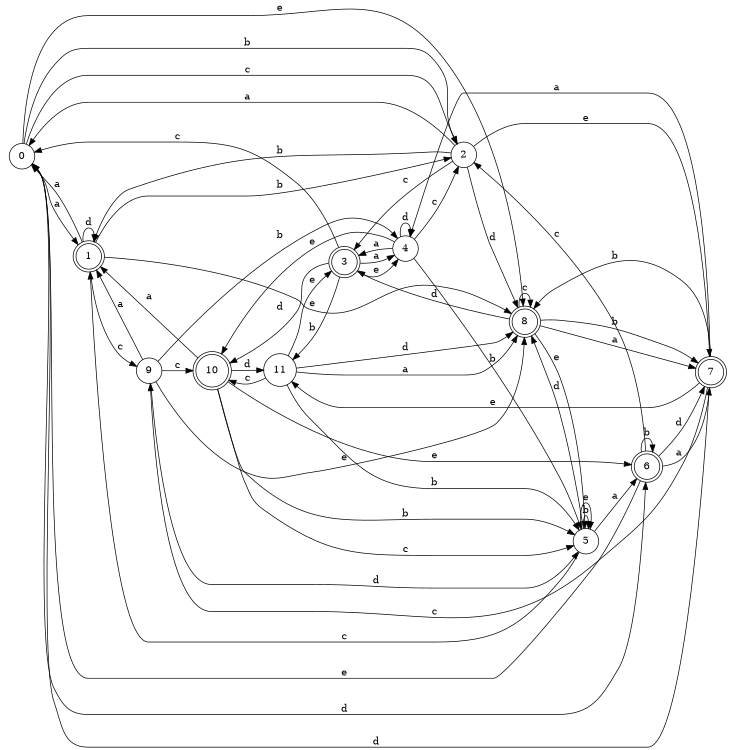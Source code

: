 digraph n10_7 {
__start0 [label="" shape="none"];

rankdir=LR;
size="8,5";

s0 [style="filled", color="black", fillcolor="white" shape="circle", label="0"];
s1 [style="rounded,filled", color="black", fillcolor="white" shape="doublecircle", label="1"];
s2 [style="filled", color="black", fillcolor="white" shape="circle", label="2"];
s3 [style="rounded,filled", color="black", fillcolor="white" shape="doublecircle", label="3"];
s4 [style="filled", color="black", fillcolor="white" shape="circle", label="4"];
s5 [style="filled", color="black", fillcolor="white" shape="circle", label="5"];
s6 [style="rounded,filled", color="black", fillcolor="white" shape="doublecircle", label="6"];
s7 [style="rounded,filled", color="black", fillcolor="white" shape="doublecircle", label="7"];
s8 [style="rounded,filled", color="black", fillcolor="white" shape="doublecircle", label="8"];
s9 [style="filled", color="black", fillcolor="white" shape="circle", label="9"];
s10 [style="rounded,filled", color="black", fillcolor="white" shape="doublecircle", label="10"];
s11 [style="filled", color="black", fillcolor="white" shape="circle", label="11"];
s0 -> s1 [label="a"];
s0 -> s2 [label="b"];
s0 -> s2 [label="c"];
s0 -> s6 [label="d"];
s0 -> s8 [label="e"];
s1 -> s0 [label="a"];
s1 -> s2 [label="b"];
s1 -> s9 [label="c"];
s1 -> s1 [label="d"];
s1 -> s8 [label="e"];
s2 -> s0 [label="a"];
s2 -> s1 [label="b"];
s2 -> s3 [label="c"];
s2 -> s8 [label="d"];
s2 -> s7 [label="e"];
s3 -> s4 [label="a"];
s3 -> s11 [label="b"];
s3 -> s0 [label="c"];
s3 -> s10 [label="d"];
s3 -> s4 [label="e"];
s4 -> s3 [label="a"];
s4 -> s5 [label="b"];
s4 -> s2 [label="c"];
s4 -> s4 [label="d"];
s4 -> s10 [label="e"];
s5 -> s6 [label="a"];
s5 -> s5 [label="b"];
s5 -> s1 [label="c"];
s5 -> s8 [label="d"];
s5 -> s5 [label="e"];
s6 -> s7 [label="a"];
s6 -> s6 [label="b"];
s6 -> s2 [label="c"];
s6 -> s7 [label="d"];
s6 -> s0 [label="e"];
s7 -> s4 [label="a"];
s7 -> s8 [label="b"];
s7 -> s9 [label="c"];
s7 -> s0 [label="d"];
s7 -> s11 [label="e"];
s8 -> s7 [label="a"];
s8 -> s7 [label="b"];
s8 -> s8 [label="c"];
s8 -> s3 [label="d"];
s8 -> s5 [label="e"];
s9 -> s1 [label="a"];
s9 -> s4 [label="b"];
s9 -> s10 [label="c"];
s9 -> s5 [label="d"];
s9 -> s8 [label="e"];
s10 -> s1 [label="a"];
s10 -> s5 [label="b"];
s10 -> s5 [label="c"];
s10 -> s11 [label="d"];
s10 -> s6 [label="e"];
s11 -> s8 [label="a"];
s11 -> s5 [label="b"];
s11 -> s10 [label="c"];
s11 -> s8 [label="d"];
s11 -> s3 [label="e"];

}